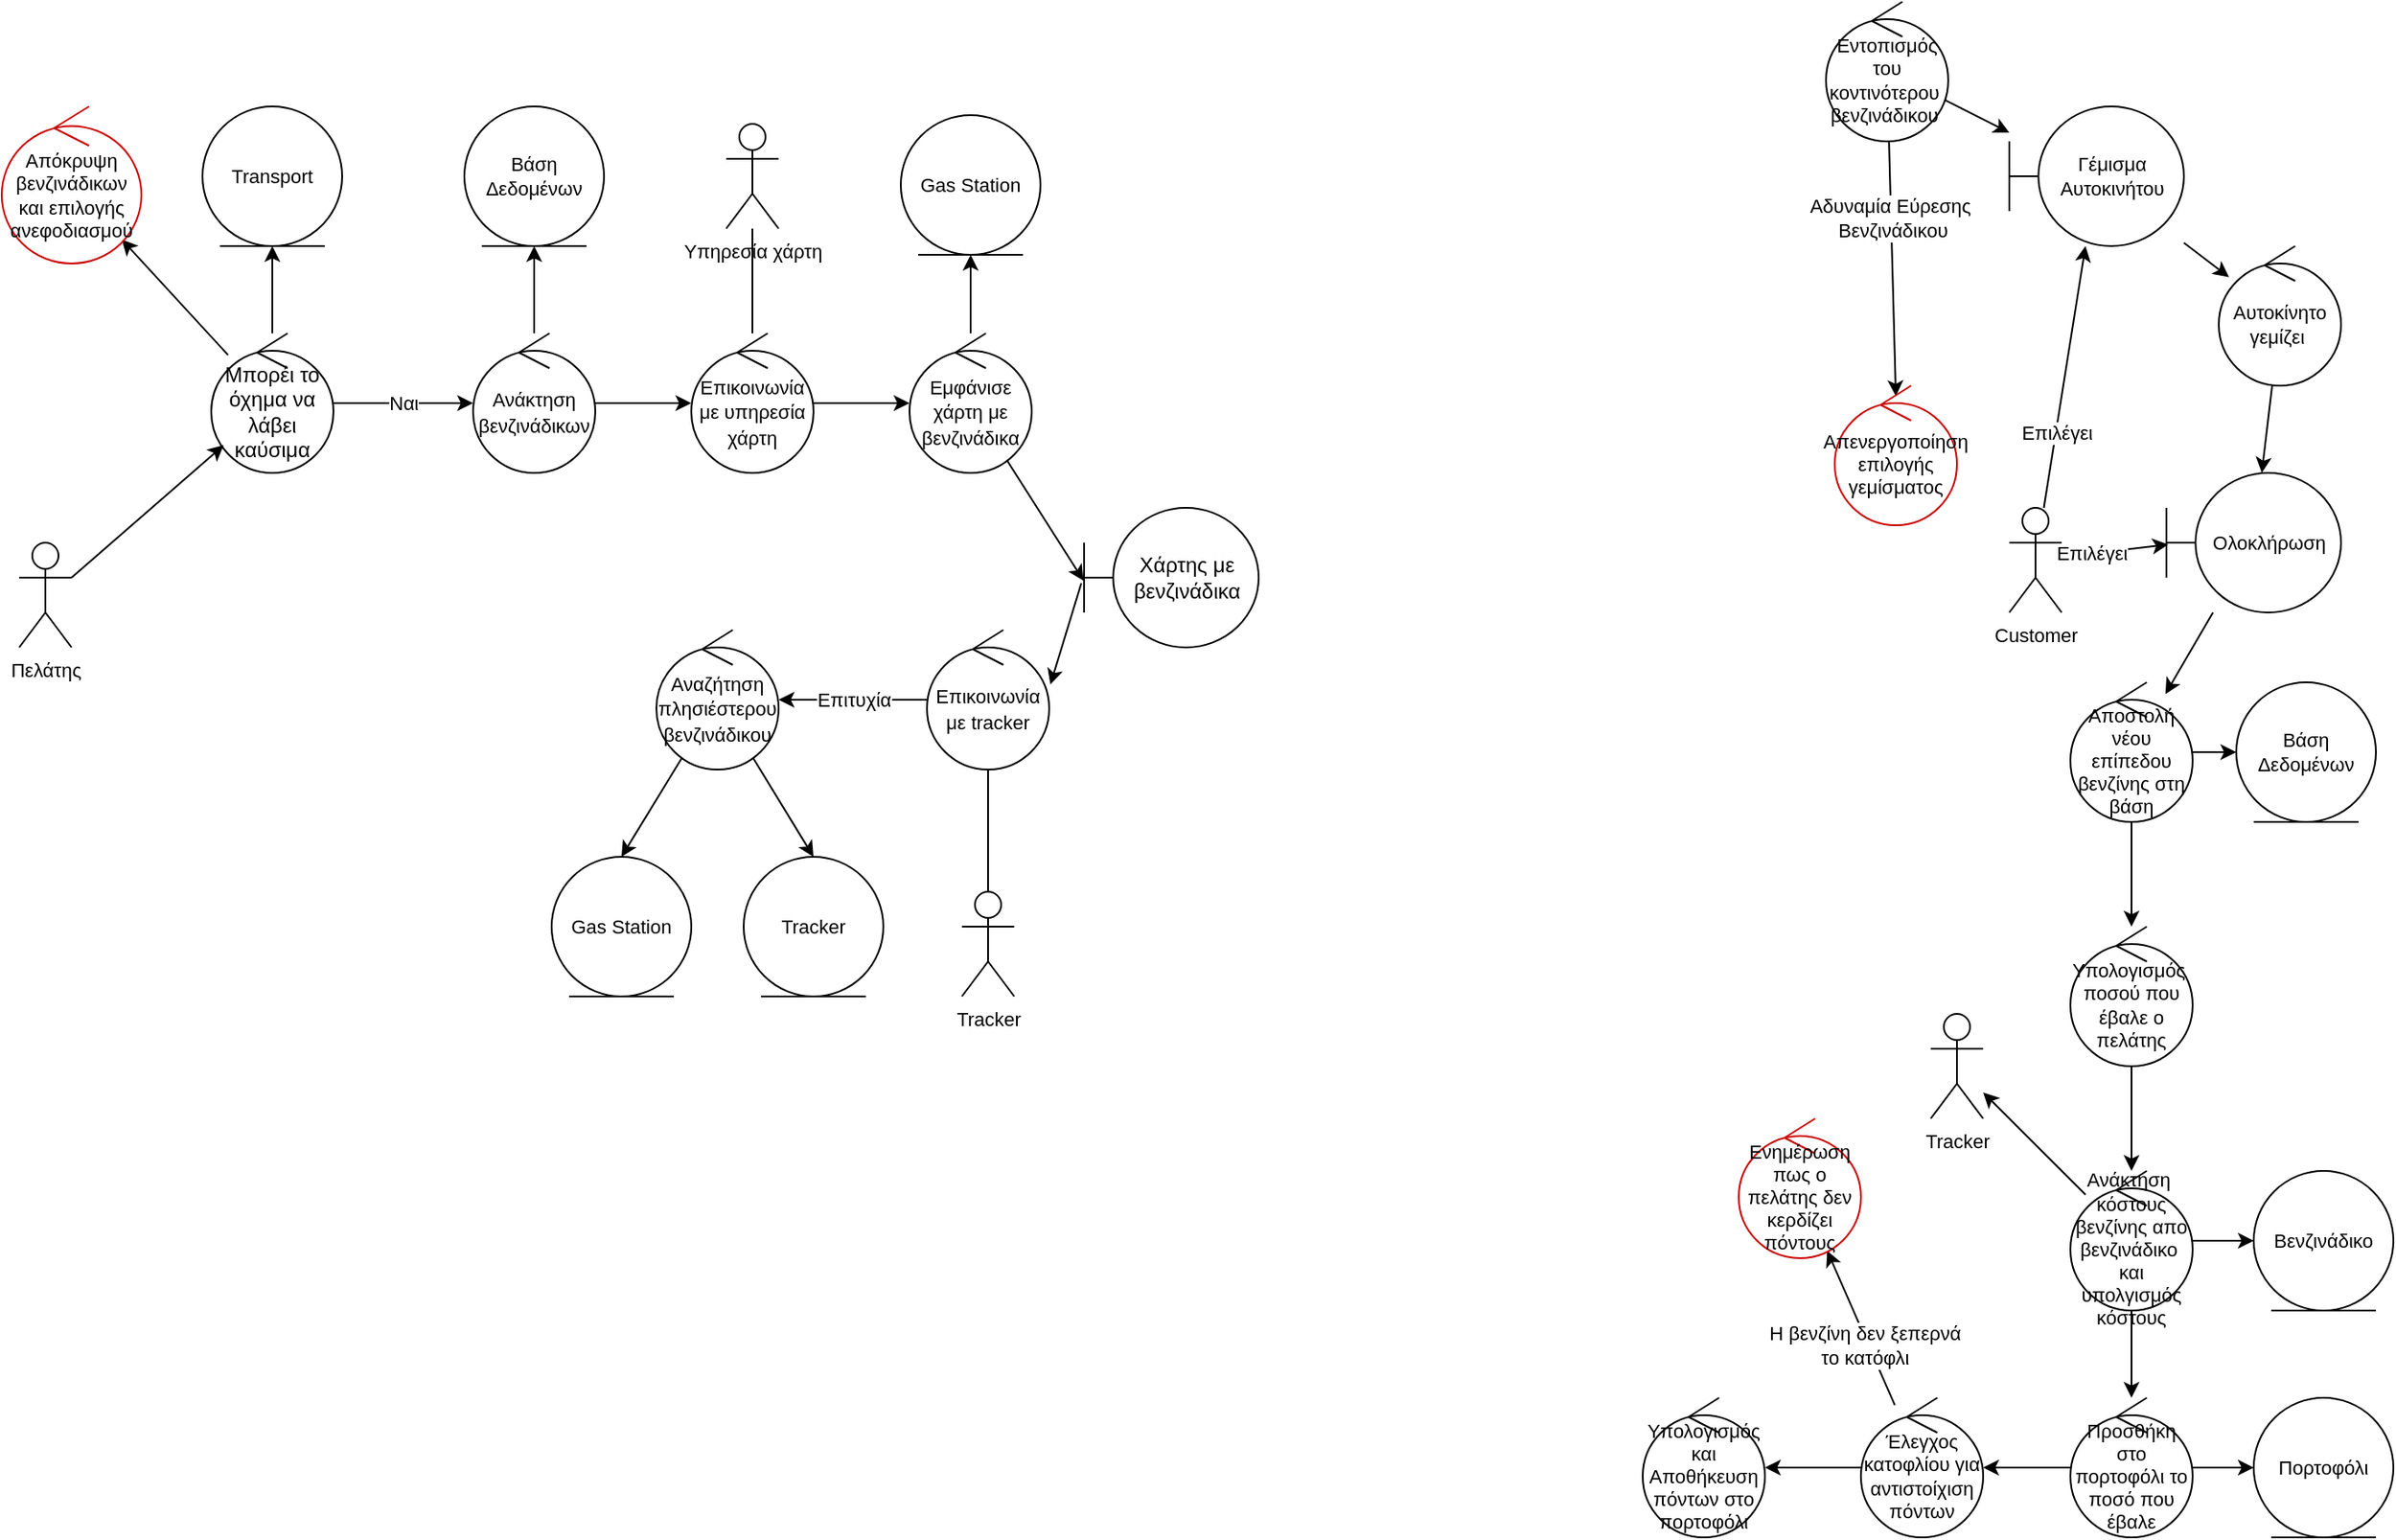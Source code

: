 <mxfile>
    <diagram id="3Z9twvWDdscRjlYfzpVh" name="Page-1">
        <mxGraphModel dx="1959" dy="816" grid="1" gridSize="10" guides="1" tooltips="1" connect="1" arrows="1" fold="1" page="1" pageScale="1" pageWidth="850" pageHeight="1100" math="0" shadow="0">
            <root>
                <mxCell id="0"/>
                <mxCell id="1" parent="0"/>
                <mxCell id="8" value="Ναι" style="edgeStyle=none;html=1;fontSize=11;" parent="1" source="2" target="3" edge="1">
                    <mxGeometry relative="1" as="geometry"/>
                </mxCell>
                <mxCell id="55" value="" style="edgeStyle=none;html=1;" edge="1" parent="1" source="2" target="54">
                    <mxGeometry relative="1" as="geometry"/>
                </mxCell>
                <mxCell id="66" style="edgeStyle=none;html=1;endArrow=classic;endFill=1;" edge="1" parent="1" source="2" target="44">
                    <mxGeometry relative="1" as="geometry"/>
                </mxCell>
                <mxCell id="2" value="Μπορέι το όχημα να λάβει καύσιμα" style="ellipse;shape=umlControl;whiteSpace=wrap;html=1;" parent="1" vertex="1">
                    <mxGeometry x="80" y="260" width="70" height="80" as="geometry"/>
                </mxCell>
                <mxCell id="6" value="" style="edgeStyle=none;html=1;fontSize=11;" parent="1" source="3" target="4" edge="1">
                    <mxGeometry relative="1" as="geometry"/>
                </mxCell>
                <mxCell id="60" value="" style="edgeStyle=none;html=1;" edge="1" parent="1" source="3" target="59">
                    <mxGeometry relative="1" as="geometry"/>
                </mxCell>
                <mxCell id="3" value="&lt;font style=&quot;font-size: 11px;&quot;&gt;Ανάκτηση βενζινάδικων&lt;/font&gt;" style="ellipse;shape=umlControl;whiteSpace=wrap;html=1;" parent="1" vertex="1">
                    <mxGeometry x="230" y="260" width="70" height="80" as="geometry"/>
                </mxCell>
                <mxCell id="4" value="Βάση Δεδομένων" style="ellipse;shape=umlEntity;whiteSpace=wrap;html=1;fontSize=11;" parent="1" vertex="1">
                    <mxGeometry x="225" y="130" width="80" height="80" as="geometry"/>
                </mxCell>
                <mxCell id="14" value="" style="edgeStyle=none;html=1;fontSize=11;" parent="1" source="9" target="11" edge="1">
                    <mxGeometry relative="1" as="geometry"/>
                </mxCell>
                <mxCell id="48" style="edgeStyle=none;html=1;entryX=0.5;entryY=0.075;entryDx=0;entryDy=0;entryPerimeter=0;fontSize=11;" parent="1" source="9" target="47" edge="1">
                    <mxGeometry relative="1" as="geometry"/>
                </mxCell>
                <mxCell id="49" value="Αδυναμία Εύρεσης&amp;nbsp;&lt;br&gt;Βενζινάδικου" style="edgeLabel;html=1;align=center;verticalAlign=middle;resizable=0;points=[];fontSize=11;" parent="48" vertex="1" connectable="0">
                    <mxGeometry x="-0.407" y="1" relative="1" as="geometry">
                        <mxPoint as="offset"/>
                    </mxGeometry>
                </mxCell>
                <mxCell id="9" value="Εντοπισμός του κοντινότερου&amp;nbsp; βενζινάδικου&amp;nbsp;" style="ellipse;shape=umlControl;whiteSpace=wrap;html=1;fontSize=11;" parent="1" vertex="1">
                    <mxGeometry x="1005" y="70" width="70" height="80" as="geometry"/>
                </mxCell>
                <mxCell id="16" value="" style="edgeStyle=none;html=1;fontSize=11;" parent="1" source="11" target="15" edge="1">
                    <mxGeometry relative="1" as="geometry"/>
                </mxCell>
                <mxCell id="11" value="Γέμισμα Αυτοκινήτου" style="shape=umlBoundary;whiteSpace=wrap;html=1;fontSize=11;" parent="1" vertex="1">
                    <mxGeometry x="1110" y="130" width="100" height="80" as="geometry"/>
                </mxCell>
                <mxCell id="13" value="" style="edgeStyle=none;html=1;fontSize=11;" parent="1" source="12" target="11" edge="1">
                    <mxGeometry relative="1" as="geometry"/>
                </mxCell>
                <mxCell id="43" value="Επιλέγει" style="edgeLabel;html=1;align=center;verticalAlign=middle;resizable=0;points=[];fontSize=11;" parent="13" vertex="1" connectable="0">
                    <mxGeometry x="-0.442" relative="1" as="geometry">
                        <mxPoint y="-1" as="offset"/>
                    </mxGeometry>
                </mxCell>
                <mxCell id="18" style="edgeStyle=none;html=1;entryX=0.01;entryY=0.513;entryDx=0;entryDy=0;entryPerimeter=0;fontSize=11;" parent="1" source="12" target="17" edge="1">
                    <mxGeometry relative="1" as="geometry"/>
                </mxCell>
                <mxCell id="42" value="Επιλέγει" style="edgeLabel;html=1;align=center;verticalAlign=middle;resizable=0;points=[];fontSize=11;" parent="18" vertex="1" connectable="0">
                    <mxGeometry x="-0.453" relative="1" as="geometry">
                        <mxPoint as="offset"/>
                    </mxGeometry>
                </mxCell>
                <mxCell id="12" value="Customer" style="shape=umlActor;verticalLabelPosition=bottom;verticalAlign=top;html=1;fontSize=11;" parent="1" vertex="1">
                    <mxGeometry x="1110" y="360" width="30" height="60" as="geometry"/>
                </mxCell>
                <mxCell id="20" value="" style="edgeStyle=none;html=1;fontSize=11;" parent="1" source="15" target="17" edge="1">
                    <mxGeometry relative="1" as="geometry"/>
                </mxCell>
                <mxCell id="15" value="Αυτοκίνητο γεμίζει&amp;nbsp;" style="ellipse;shape=umlControl;whiteSpace=wrap;html=1;fontSize=11;" parent="1" vertex="1">
                    <mxGeometry x="1230" y="210" width="70" height="80" as="geometry"/>
                </mxCell>
                <mxCell id="22" value="" style="edgeStyle=none;html=1;fontSize=11;" parent="1" source="17" target="21" edge="1">
                    <mxGeometry relative="1" as="geometry"/>
                </mxCell>
                <mxCell id="17" value="Ολοκλήρωση" style="shape=umlBoundary;whiteSpace=wrap;html=1;fontSize=11;" parent="1" vertex="1">
                    <mxGeometry x="1200" y="340" width="100" height="80" as="geometry"/>
                </mxCell>
                <mxCell id="24" value="" style="edgeStyle=none;html=1;fontSize=11;" parent="1" source="21" target="23" edge="1">
                    <mxGeometry relative="1" as="geometry"/>
                </mxCell>
                <mxCell id="26" value="" style="edgeStyle=none;html=1;fontSize=11;" parent="1" source="21" target="25" edge="1">
                    <mxGeometry relative="1" as="geometry"/>
                </mxCell>
                <mxCell id="21" value="Αποστολή νέου επίπεδου βενζίνης στη βάση" style="ellipse;shape=umlControl;whiteSpace=wrap;html=1;fontSize=11;" parent="1" vertex="1">
                    <mxGeometry x="1145" y="460" width="70" height="80" as="geometry"/>
                </mxCell>
                <mxCell id="23" value="Βάση Δεδομένων" style="ellipse;shape=umlEntity;whiteSpace=wrap;html=1;fontSize=11;" parent="1" vertex="1">
                    <mxGeometry x="1240" y="460" width="80" height="80" as="geometry"/>
                </mxCell>
                <mxCell id="32" value="" style="edgeStyle=none;html=1;fontSize=11;" parent="1" source="25" target="31" edge="1">
                    <mxGeometry relative="1" as="geometry"/>
                </mxCell>
                <mxCell id="25" value="Υπολογισμός&amp;nbsp; ποσού που έβαλε ο πελάτης" style="ellipse;shape=umlControl;whiteSpace=wrap;html=1;fontSize=11;" parent="1" vertex="1">
                    <mxGeometry x="1145" y="600" width="70" height="80" as="geometry"/>
                </mxCell>
                <mxCell id="30" value="" style="edgeStyle=none;html=1;fontSize=11;" parent="1" source="27" target="29" edge="1">
                    <mxGeometry relative="1" as="geometry"/>
                </mxCell>
                <mxCell id="39" value="" style="edgeStyle=none;html=1;fontSize=11;" parent="1" source="27" target="38" edge="1">
                    <mxGeometry relative="1" as="geometry"/>
                </mxCell>
                <mxCell id="27" value="Προσθήκη στο πορτοφόλι το ποσό που έβαλε" style="ellipse;shape=umlControl;whiteSpace=wrap;html=1;fontSize=11;" parent="1" vertex="1">
                    <mxGeometry x="1145" y="870" width="70" height="80" as="geometry"/>
                </mxCell>
                <mxCell id="29" value="Πορτοφόλι" style="ellipse;shape=umlEntity;whiteSpace=wrap;html=1;fontSize=11;" parent="1" vertex="1">
                    <mxGeometry x="1250" y="870" width="80" height="80" as="geometry"/>
                </mxCell>
                <mxCell id="35" value="" style="edgeStyle=none;html=1;fontSize=11;" parent="1" source="31" target="33" edge="1">
                    <mxGeometry relative="1" as="geometry"/>
                </mxCell>
                <mxCell id="36" value="" style="edgeStyle=none;html=1;fontSize=11;" parent="1" source="31" target="34" edge="1">
                    <mxGeometry relative="1" as="geometry"/>
                </mxCell>
                <mxCell id="37" value="" style="edgeStyle=none;html=1;fontSize=11;" parent="1" source="31" target="27" edge="1">
                    <mxGeometry relative="1" as="geometry"/>
                </mxCell>
                <mxCell id="31" value="Ανάκτηση&amp;nbsp; κόστους βενζίνης απο βενζινάδικο&amp;nbsp; και υπολγισμός κόστους" style="ellipse;shape=umlControl;whiteSpace=wrap;html=1;fontSize=11;" parent="1" vertex="1">
                    <mxGeometry x="1145" y="740" width="70" height="80" as="geometry"/>
                </mxCell>
                <mxCell id="33" value="Tracker" style="shape=umlActor;verticalLabelPosition=bottom;verticalAlign=top;html=1;fontSize=11;" parent="1" vertex="1">
                    <mxGeometry x="1065" y="650" width="30" height="60" as="geometry"/>
                </mxCell>
                <mxCell id="34" value="Βενζινάδικο" style="ellipse;shape=umlEntity;whiteSpace=wrap;html=1;fontSize=11;" parent="1" vertex="1">
                    <mxGeometry x="1250" y="740" width="80" height="80" as="geometry"/>
                </mxCell>
                <mxCell id="41" value="" style="edgeStyle=none;html=1;fontSize=11;" parent="1" source="38" target="40" edge="1">
                    <mxGeometry relative="1" as="geometry"/>
                </mxCell>
                <mxCell id="52" value="" style="edgeStyle=none;html=1;fontSize=11;" parent="1" source="38" target="51" edge="1">
                    <mxGeometry relative="1" as="geometry"/>
                </mxCell>
                <mxCell id="53" value="Η βενζίνη δεν ξεπερνά&lt;br&gt;το κατόφλι" style="edgeLabel;html=1;align=center;verticalAlign=middle;resizable=0;points=[];fontSize=11;" parent="52" vertex="1" connectable="0">
                    <mxGeometry x="-0.188" y="2" relative="1" as="geometry">
                        <mxPoint as="offset"/>
                    </mxGeometry>
                </mxCell>
                <mxCell id="38" value="Έλεγχος κατοφλίου για αντιστοίχιση πόντων" style="ellipse;shape=umlControl;whiteSpace=wrap;html=1;fontSize=11;" parent="1" vertex="1">
                    <mxGeometry x="1025" y="870" width="70" height="80" as="geometry"/>
                </mxCell>
                <mxCell id="40" value="Υπολογισμός και Αποθήκευση πόντων στο πορτοφόλι" style="ellipse;shape=umlControl;whiteSpace=wrap;html=1;fontSize=11;" parent="1" vertex="1">
                    <mxGeometry x="900" y="870" width="70" height="80" as="geometry"/>
                </mxCell>
                <mxCell id="44" value="Απόκρυψη βενζινάδικων&lt;br&gt;και επιλογής&lt;br&gt;ανεφοδιασμού" style="ellipse;shape=umlControl;whiteSpace=wrap;html=1;fontSize=11;strokeColor=#CC0000;" parent="1" vertex="1">
                    <mxGeometry x="-40" y="130" width="80" height="90" as="geometry"/>
                </mxCell>
                <mxCell id="47" value="Απενεργοποίηση&lt;br&gt;επιλογής γεμίσματος" style="ellipse;shape=umlControl;whiteSpace=wrap;html=1;strokeColor=#CC0000;fontSize=11;" parent="1" vertex="1">
                    <mxGeometry x="1010" y="290" width="70" height="80" as="geometry"/>
                </mxCell>
                <mxCell id="51" value="Ενημέρωση πως ο πελάτης δεν κερδίζει πόντους" style="ellipse;shape=umlControl;whiteSpace=wrap;html=1;strokeColor=#CC0000;fontSize=11;" parent="1" vertex="1">
                    <mxGeometry x="955" y="710" width="70" height="80" as="geometry"/>
                </mxCell>
                <mxCell id="54" value="Transport" style="ellipse;shape=umlEntity;whiteSpace=wrap;html=1;fontSize=11;" vertex="1" parent="1">
                    <mxGeometry x="75" y="130" width="80" height="80" as="geometry"/>
                </mxCell>
                <mxCell id="58" style="edgeStyle=none;html=1;exitX=1;exitY=0.333;exitDx=0;exitDy=0;exitPerimeter=0;" edge="1" parent="1" source="56" target="2">
                    <mxGeometry relative="1" as="geometry"/>
                </mxCell>
                <mxCell id="56" value="Πελάτης" style="shape=umlActor;verticalLabelPosition=bottom;verticalAlign=top;html=1;fontSize=11;" vertex="1" parent="1">
                    <mxGeometry x="-30" y="380" width="30" height="60" as="geometry"/>
                </mxCell>
                <mxCell id="62" value="" style="edgeStyle=none;html=1;endArrow=none;endFill=0;" edge="1" parent="1" source="59" target="61">
                    <mxGeometry relative="1" as="geometry"/>
                </mxCell>
                <mxCell id="64" value="" style="edgeStyle=none;html=1;endArrow=classic;endFill=1;" edge="1" parent="1" source="59" target="63">
                    <mxGeometry relative="1" as="geometry"/>
                </mxCell>
                <mxCell id="59" value="&lt;font style=&quot;font-size: 11px;&quot;&gt;Επικοινωνία με υπηρεσία χάρτη&lt;/font&gt;" style="ellipse;shape=umlControl;whiteSpace=wrap;html=1;" vertex="1" parent="1">
                    <mxGeometry x="355" y="260" width="70" height="80" as="geometry"/>
                </mxCell>
                <mxCell id="61" value="Υπηρεσία χάρτη" style="shape=umlActor;verticalLabelPosition=bottom;verticalAlign=top;html=1;fontSize=11;" vertex="1" parent="1">
                    <mxGeometry x="375" y="140" width="30" height="60" as="geometry"/>
                </mxCell>
                <mxCell id="68" style="edgeStyle=none;html=1;entryX=-0.003;entryY=0.522;entryDx=0;entryDy=0;entryPerimeter=0;endArrow=classic;endFill=1;" edge="1" parent="1" source="63" target="67">
                    <mxGeometry relative="1" as="geometry"/>
                </mxCell>
                <mxCell id="76" value="" style="edgeStyle=none;html=1;endArrow=classic;endFill=1;" edge="1" parent="1" source="63" target="75">
                    <mxGeometry relative="1" as="geometry"/>
                </mxCell>
                <mxCell id="63" value="&lt;font style=&quot;font-size: 11px;&quot;&gt;Εμφάνισε χάρτη με βενζινάδικα&lt;/font&gt;" style="ellipse;shape=umlControl;whiteSpace=wrap;html=1;" vertex="1" parent="1">
                    <mxGeometry x="480" y="260" width="70" height="80" as="geometry"/>
                </mxCell>
                <mxCell id="74" style="edgeStyle=none;html=1;entryX=1.01;entryY=0.391;entryDx=0;entryDy=0;entryPerimeter=0;endArrow=classic;endFill=1;exitX=-0.016;exitY=0.541;exitDx=0;exitDy=0;exitPerimeter=0;" edge="1" parent="1" source="67" target="69">
                    <mxGeometry relative="1" as="geometry"/>
                </mxCell>
                <mxCell id="67" value="Χάρτης με βενζινάδικα" style="shape=umlBoundary;whiteSpace=wrap;html=1;" vertex="1" parent="1">
                    <mxGeometry x="580" y="360" width="100" height="80" as="geometry"/>
                </mxCell>
                <mxCell id="78" value="Επιτυχία" style="edgeStyle=none;html=1;endArrow=classic;endFill=1;" edge="1" parent="1" source="69" target="77">
                    <mxGeometry relative="1" as="geometry"/>
                </mxCell>
                <mxCell id="69" value="&lt;font style=&quot;font-size: 11px;&quot;&gt;Επικοινωνία με tracker&lt;/font&gt;" style="ellipse;shape=umlControl;whiteSpace=wrap;html=1;" vertex="1" parent="1">
                    <mxGeometry x="490" y="430" width="70" height="80" as="geometry"/>
                </mxCell>
                <mxCell id="75" value="Gas Station" style="ellipse;shape=umlEntity;whiteSpace=wrap;html=1;fontSize=11;" vertex="1" parent="1">
                    <mxGeometry x="475" y="135" width="80" height="80" as="geometry"/>
                </mxCell>
                <mxCell id="80" style="edgeStyle=none;html=1;entryX=0.5;entryY=0;entryDx=0;entryDy=0;endArrow=classic;endFill=1;" edge="1" parent="1" source="77" target="79">
                    <mxGeometry relative="1" as="geometry"/>
                </mxCell>
                <mxCell id="82" style="edgeStyle=none;html=1;entryX=0.5;entryY=0;entryDx=0;entryDy=0;endArrow=classic;endFill=1;" edge="1" parent="1" source="77" target="81">
                    <mxGeometry relative="1" as="geometry"/>
                </mxCell>
                <mxCell id="77" value="&lt;font style=&quot;font-size: 11px;&quot;&gt;Αναζήτηση πλησιέστερου βενζινάδικου&lt;/font&gt;" style="ellipse;shape=umlControl;whiteSpace=wrap;html=1;" vertex="1" parent="1">
                    <mxGeometry x="335" y="430" width="70" height="80" as="geometry"/>
                </mxCell>
                <mxCell id="79" value="Gas Station" style="ellipse;shape=umlEntity;whiteSpace=wrap;html=1;fontSize=11;" vertex="1" parent="1">
                    <mxGeometry x="275" y="560" width="80" height="80" as="geometry"/>
                </mxCell>
                <mxCell id="81" value="Tracker" style="ellipse;shape=umlEntity;whiteSpace=wrap;html=1;fontSize=11;" vertex="1" parent="1">
                    <mxGeometry x="385" y="560" width="80" height="80" as="geometry"/>
                </mxCell>
                <mxCell id="84" value="" style="edgeStyle=none;html=1;endArrow=none;endFill=0;" edge="1" parent="1" source="83" target="69">
                    <mxGeometry relative="1" as="geometry"/>
                </mxCell>
                <mxCell id="83" value="Tracker" style="shape=umlActor;verticalLabelPosition=bottom;verticalAlign=top;html=1;fontSize=11;" vertex="1" parent="1">
                    <mxGeometry x="510" y="580" width="30" height="60" as="geometry"/>
                </mxCell>
            </root>
        </mxGraphModel>
    </diagram>
</mxfile>